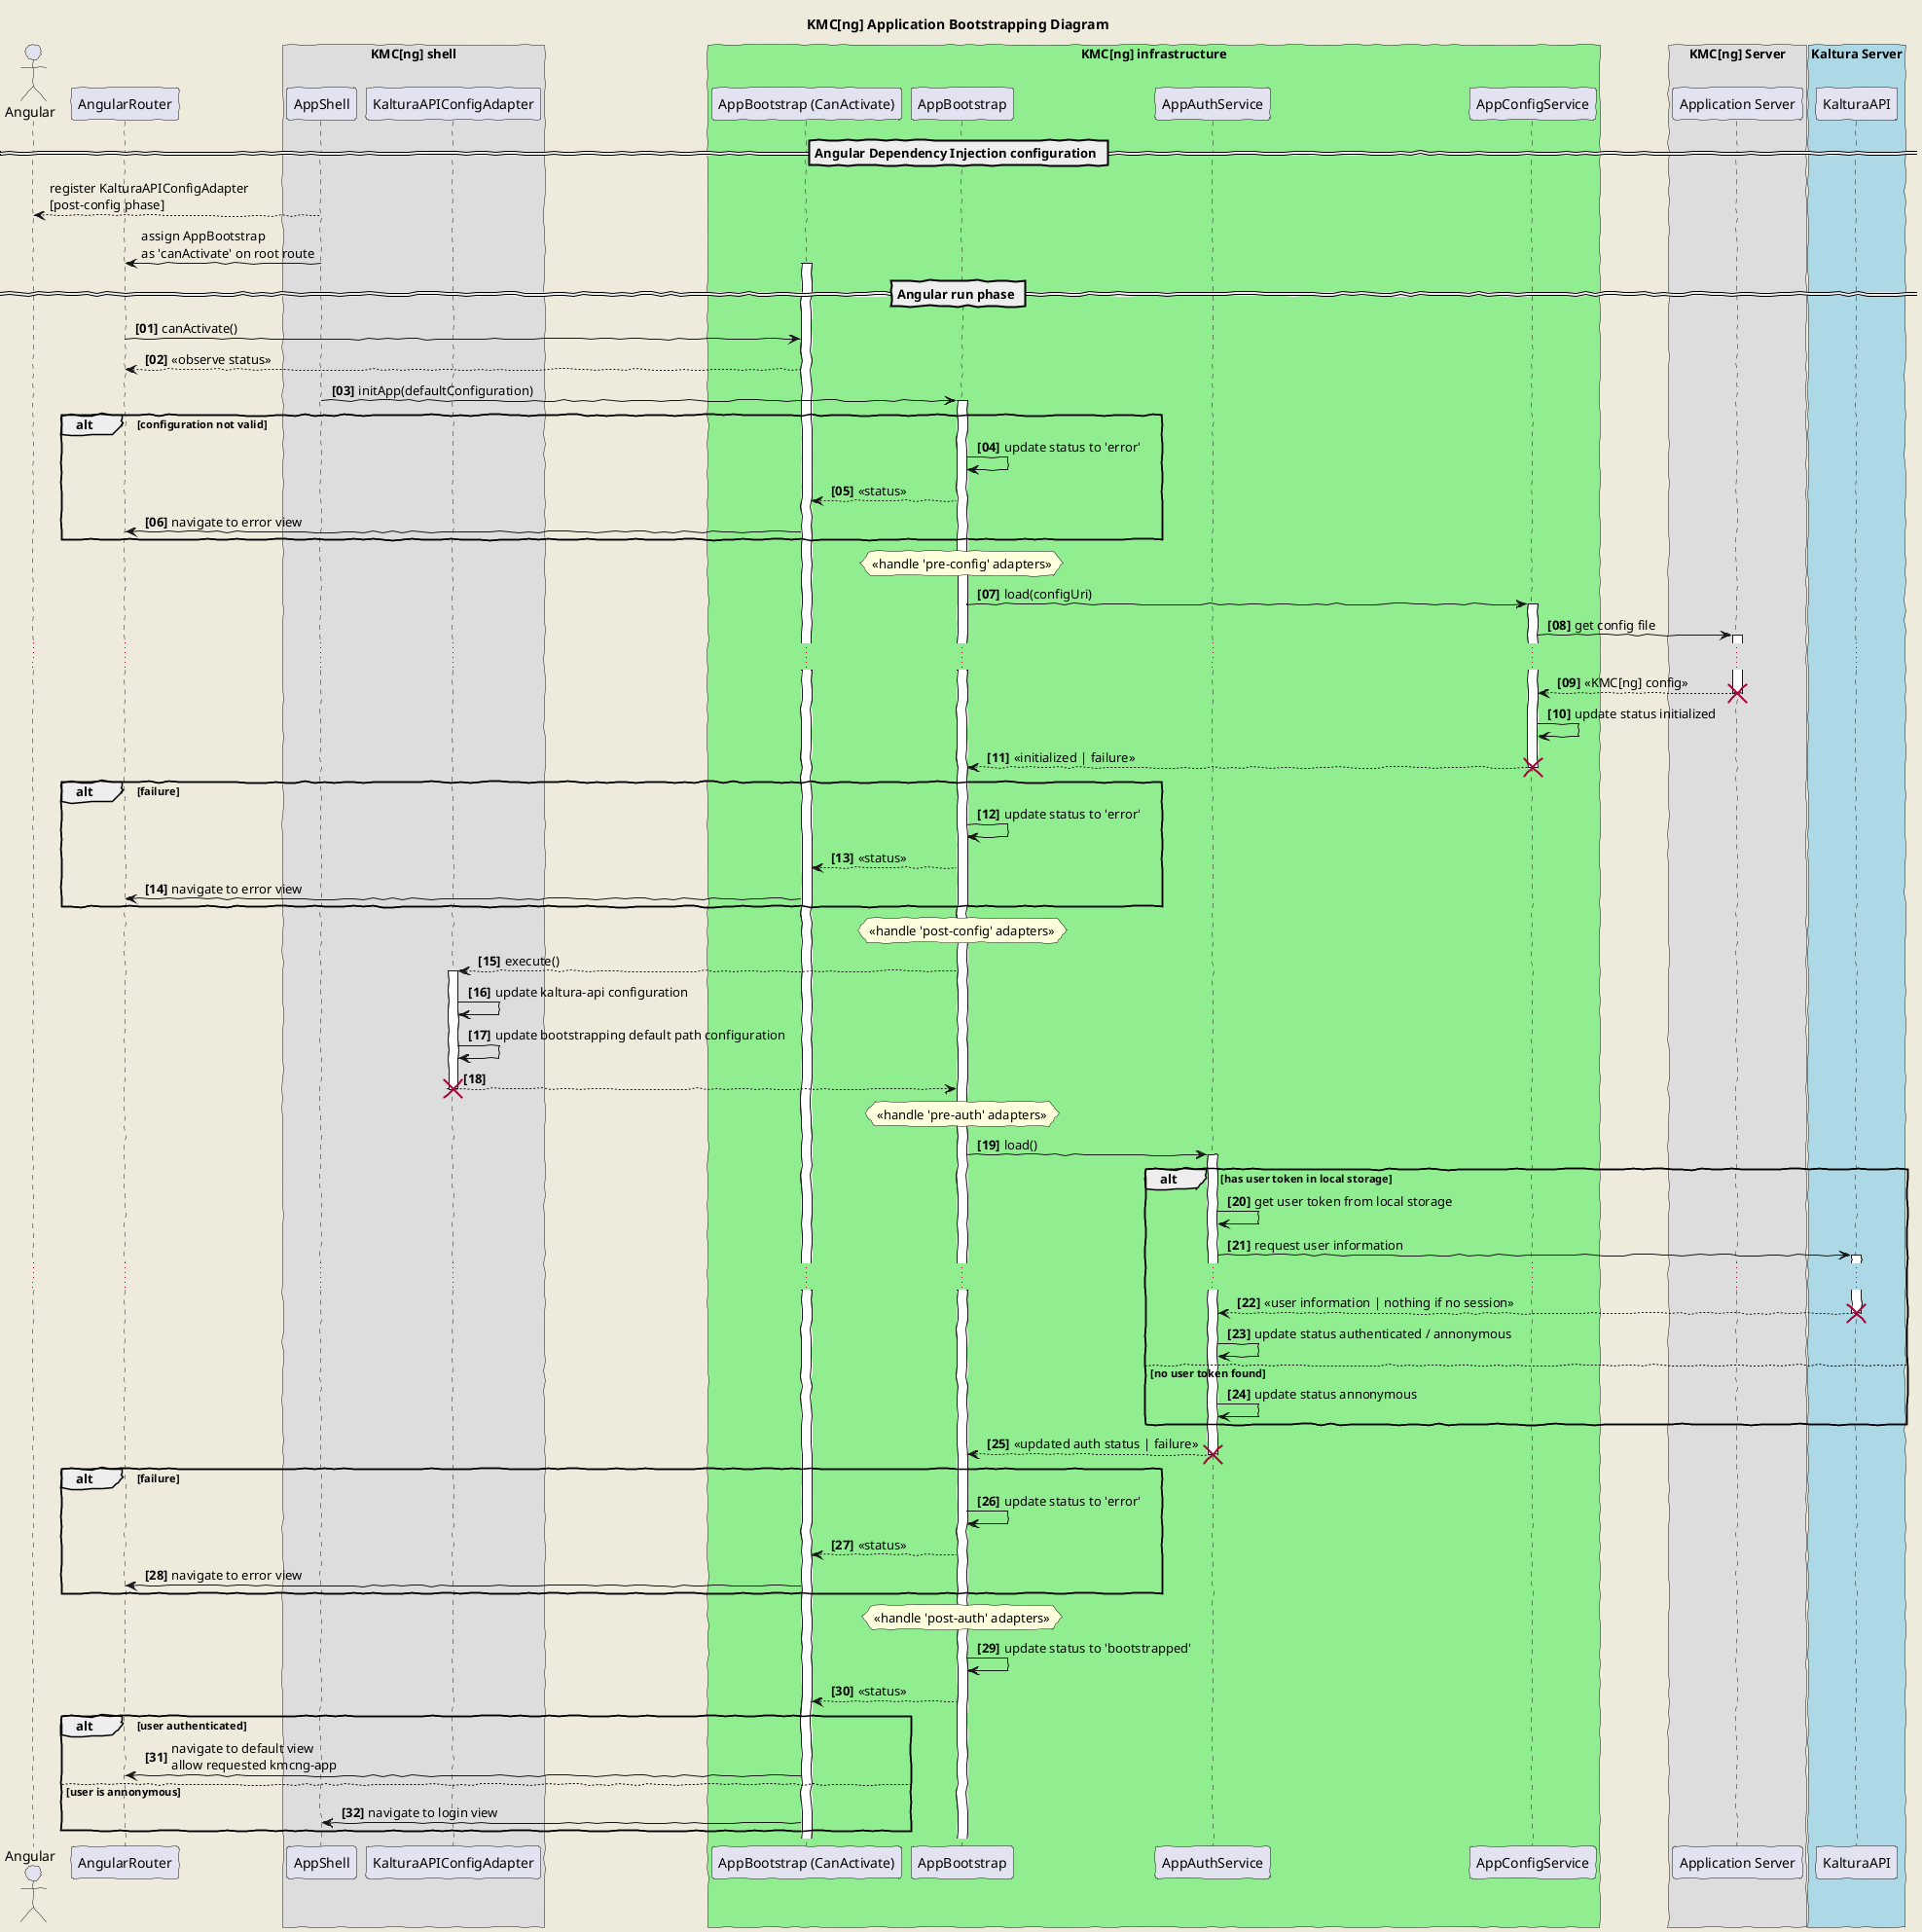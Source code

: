 @startuml
skinparam backgroundColor #EEEBDC
skinparam handwritten true

title KMC[ng] Application Bootstrapping Diagram
actor Angular
participant AngularRouter
box "KMC[ng] shell"
participant AppShell
participant KalturaAPIConfigAdapter
endbox
box "KMC[ng] infrastructure" #LightGreen
participant AppBootstrapRouter as "AppBootstrap (CanActivate)"
participant AppBootstrap
participant AppAuthService
participant AppConfigService
endbox
box "KMC[ng] Server"
participant KMCngServer as "Application Server"
endbox
box "Kaltura Server" #LightBlue
participant KalturaAPI
endbox


== Angular Dependency Injection configuration ==

AppShell --> Angular  : register KalturaAPIConfigAdapter\n[post-config phase]
AppShell -> AngularRouter  : assign AppBootstrap\nas 'canActivate' on root route

 == Angular run phase ==

autonumber "<b> [00]"
activate AppBootstrapRouter
AngularRouter -> AppBootstrapRouter : canActivate()
AppBootstrapRouter --> AngularRouter : << observe status >>

AppShell -> AppBootstrap: initApp(defaultConfiguration)
activate AppBootstrap
alt configuration not valid
AppBootstrap -> AppBootstrap : update status to 'error'
AppBootstrap --> AppBootstrapRouter : << status >>
AppBootstrapRouter -> AngularRouter: navigate to error view
end

hnote over AppBootstrap: << handle 'pre-config' adapters >>
AppBootstrap -> AppConfigService : load(configUri)
activate AppConfigService
AppConfigService -> KMCngServer : get config file
activate KMCngServer
...
KMCngServer --> AppConfigService : << KMC[ng] config >>
destroy KMCngServer

AppConfigService -> AppConfigService: update status initialized
AppConfigService --> AppBootstrap: << initialized | failure >>
destroy AppConfigService

alt failure
AppBootstrap -> AppBootstrap : update status to 'error'
AppBootstrap --> AppBootstrapRouter : << status >>
AppBootstrapRouter -> AngularRouter: navigate to error view
end

hnote over AppBootstrap: << handle 'post-config' adapters >>

AppBootstrap --> KalturaAPIConfigAdapter : execute()
activate KalturaAPIConfigAdapter
KalturaAPIConfigAdapter -> KalturaAPIConfigAdapter : update kaltura-api configuration
KalturaAPIConfigAdapter -> KalturaAPIConfigAdapter : update bootstrapping default path configuration
KalturaAPIConfigAdapter --> AppBootstrap
destroy KalturaAPIConfigAdapter


hnote over AppBootstrap: << handle 'pre-auth' adapters >>

AppBootstrap -> AppAuthService : load()
activate AppAuthService

alt has user token in local storage
    AppAuthService -> AppAuthService : get user token from local storage
    AppAuthService -> KalturaAPI: request user information
    activate KalturaAPI
    ...
    KalturaAPI --> AppAuthService: << user information | nothing if no session >>
    destroy KalturaAPI
    AppAuthService -> AppAuthService: update status authenticated / annonymous
else no user token found
    AppAuthService -> AppAuthService : update status annonymous
end
AppAuthService --> AppBootstrap : << updated auth status | failure >>
destroy AppAuthService

alt failure
AppBootstrap -> AppBootstrap : update status to 'error'
AppBootstrap --> AppBootstrapRouter : << status >>
AppBootstrapRouter -> AngularRouter: navigate to error view
end

hnote over AppBootstrap: << handle 'post-auth' adapters >>

AppBootstrap -> AppBootstrap : update status to 'bootstrapped'
AppBootstrap --> AppBootstrapRouter : << status >>

alt user authenticated
AppBootstrapRouter -> AngularRouter : navigate to default view\nallow requested kmcng-app
else user is annonymous
AppBootstrapRouter -> AppShell: navigate to login view
end

@enduml